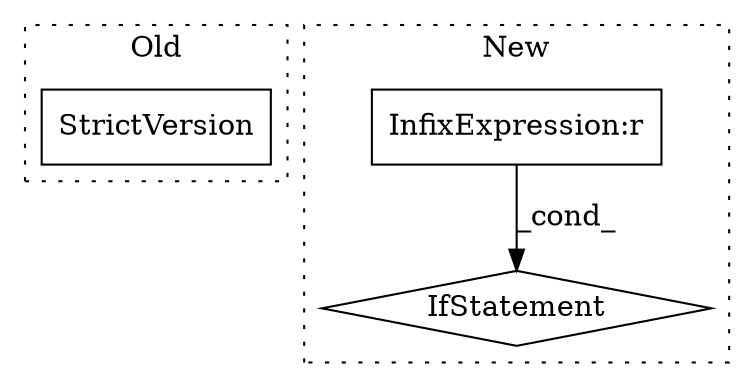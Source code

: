 digraph G {
subgraph cluster0 {
1 [label="StrictVersion" a="32" s="317,361" l="14,1" shape="box"];
label = "Old";
style="dotted";
}
subgraph cluster1 {
2 [label="IfStatement" a="25" s="329,349" l="4,2" shape="diamond"];
3 [label="InfixExpression:r" a="27" s="313" l="3" shape="box"];
label = "New";
style="dotted";
}
3 -> 2 [label="_cond_"];
}